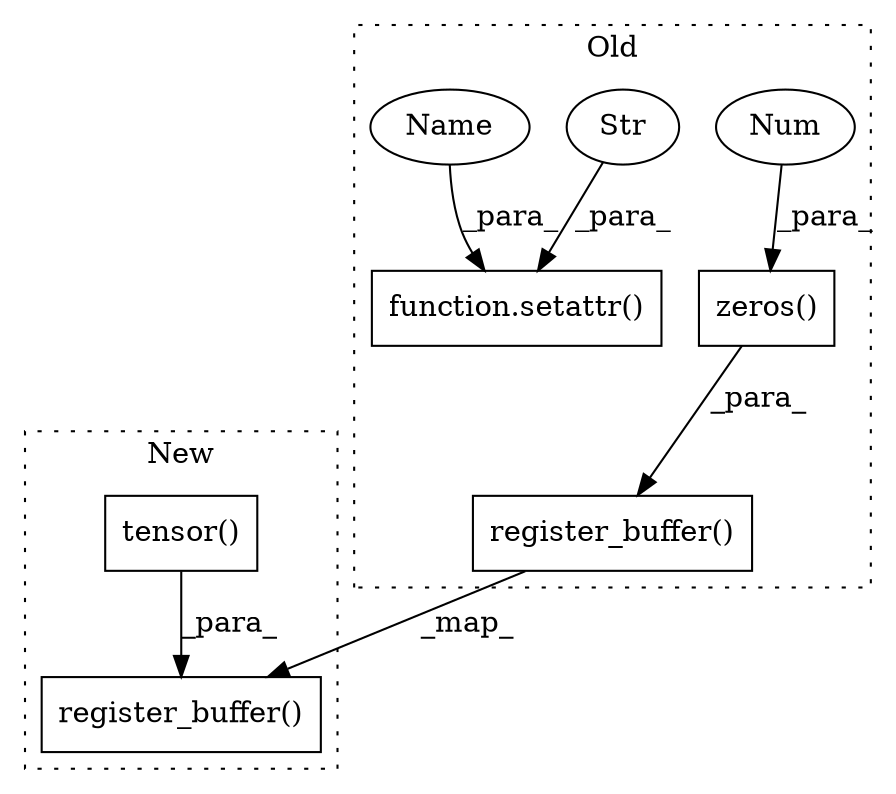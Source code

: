 digraph G {
subgraph cluster0 {
1 [label="zeros()" a="75" s="3326,3345" l="12,57" shape="box"];
3 [label="Num" a="76" s="3341" l="1" shape="ellipse"];
5 [label="register_buffer()" a="75" s="3294,3402" l="23,1" shape="box"];
6 [label="function.setattr()" a="75" s="3412,3454" l="8,1" shape="box"];
7 [label="Str" a="66" s="3428" l="12" shape="ellipse"];
8 [label="Name" a="87" s="3420" l="6" shape="ellipse"];
label = "Old";
style="dotted";
}
subgraph cluster1 {
2 [label="tensor()" a="75" s="3026,3050" l="13,1" shape="box"];
4 [label="register_buffer()" a="75" s="3139,3213" l="23,1" shape="box"];
label = "New";
style="dotted";
}
1 -> 5 [label="_para_"];
2 -> 4 [label="_para_"];
3 -> 1 [label="_para_"];
5 -> 4 [label="_map_"];
7 -> 6 [label="_para_"];
8 -> 6 [label="_para_"];
}